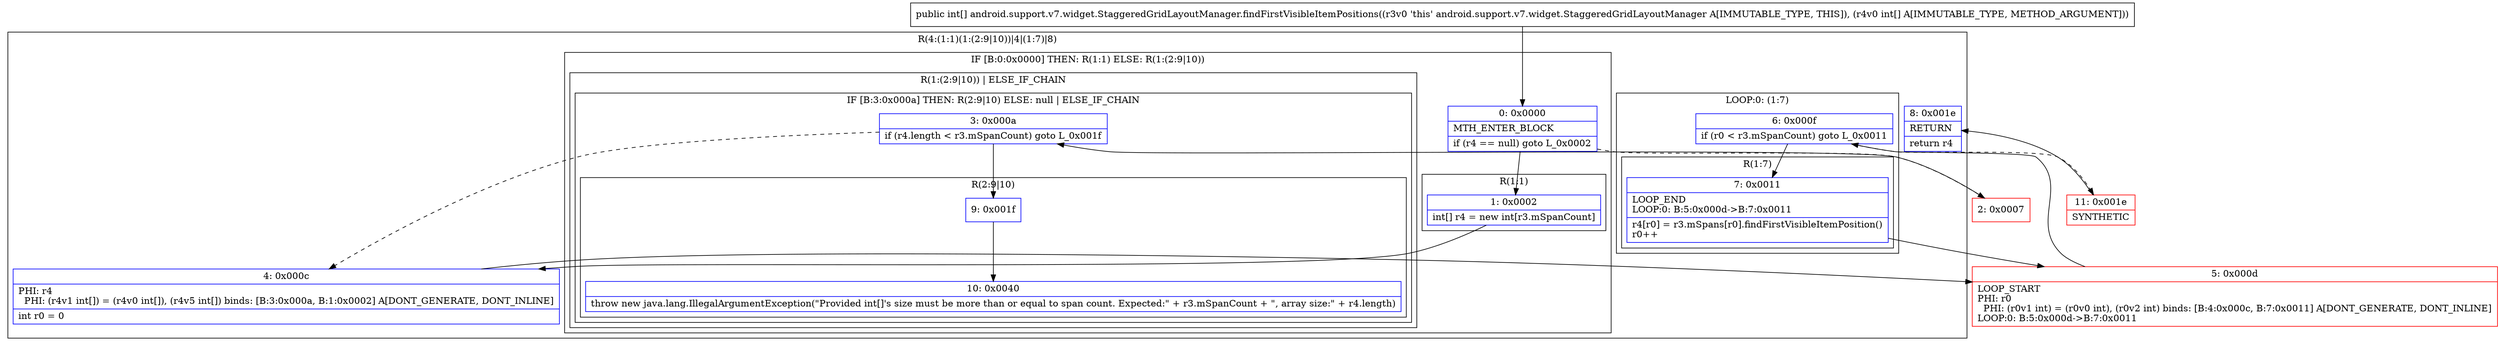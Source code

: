 digraph "CFG forandroid.support.v7.widget.StaggeredGridLayoutManager.findFirstVisibleItemPositions([I)[I" {
subgraph cluster_Region_1069735996 {
label = "R(4:(1:1)(1:(2:9|10))|4|(1:7)|8)";
node [shape=record,color=blue];
subgraph cluster_IfRegion_600494465 {
label = "IF [B:0:0x0000] THEN: R(1:1) ELSE: R(1:(2:9|10))";
node [shape=record,color=blue];
Node_0 [shape=record,label="{0\:\ 0x0000|MTH_ENTER_BLOCK\l|if (r4 == null) goto L_0x0002\l}"];
subgraph cluster_Region_1995420739 {
label = "R(1:1)";
node [shape=record,color=blue];
Node_1 [shape=record,label="{1\:\ 0x0002|int[] r4 = new int[r3.mSpanCount]\l}"];
}
subgraph cluster_Region_1377113434 {
label = "R(1:(2:9|10)) | ELSE_IF_CHAIN\l";
node [shape=record,color=blue];
subgraph cluster_IfRegion_541944358 {
label = "IF [B:3:0x000a] THEN: R(2:9|10) ELSE: null | ELSE_IF_CHAIN\l";
node [shape=record,color=blue];
Node_3 [shape=record,label="{3\:\ 0x000a|if (r4.length \< r3.mSpanCount) goto L_0x001f\l}"];
subgraph cluster_Region_1442767223 {
label = "R(2:9|10)";
node [shape=record,color=blue];
Node_9 [shape=record,label="{9\:\ 0x001f}"];
Node_10 [shape=record,label="{10\:\ 0x0040|throw new java.lang.IllegalArgumentException(\"Provided int[]'s size must be more than or equal to span count. Expected:\" + r3.mSpanCount + \", array size:\" + r4.length)\l}"];
}
}
}
}
Node_4 [shape=record,label="{4\:\ 0x000c|PHI: r4 \l  PHI: (r4v1 int[]) = (r4v0 int[]), (r4v5 int[]) binds: [B:3:0x000a, B:1:0x0002] A[DONT_GENERATE, DONT_INLINE]\l|int r0 = 0\l}"];
subgraph cluster_LoopRegion_1997895753 {
label = "LOOP:0: (1:7)";
node [shape=record,color=blue];
Node_6 [shape=record,label="{6\:\ 0x000f|if (r0 \< r3.mSpanCount) goto L_0x0011\l}"];
subgraph cluster_Region_193665221 {
label = "R(1:7)";
node [shape=record,color=blue];
Node_7 [shape=record,label="{7\:\ 0x0011|LOOP_END\lLOOP:0: B:5:0x000d\-\>B:7:0x0011\l|r4[r0] = r3.mSpans[r0].findFirstVisibleItemPosition()\lr0++\l}"];
}
}
Node_8 [shape=record,label="{8\:\ 0x001e|RETURN\l|return r4\l}"];
}
Node_2 [shape=record,color=red,label="{2\:\ 0x0007}"];
Node_5 [shape=record,color=red,label="{5\:\ 0x000d|LOOP_START\lPHI: r0 \l  PHI: (r0v1 int) = (r0v0 int), (r0v2 int) binds: [B:4:0x000c, B:7:0x0011] A[DONT_GENERATE, DONT_INLINE]\lLOOP:0: B:5:0x000d\-\>B:7:0x0011\l}"];
Node_11 [shape=record,color=red,label="{11\:\ 0x001e|SYNTHETIC\l}"];
MethodNode[shape=record,label="{public int[] android.support.v7.widget.StaggeredGridLayoutManager.findFirstVisibleItemPositions((r3v0 'this' android.support.v7.widget.StaggeredGridLayoutManager A[IMMUTABLE_TYPE, THIS]), (r4v0 int[] A[IMMUTABLE_TYPE, METHOD_ARGUMENT])) }"];
MethodNode -> Node_0;
Node_0 -> Node_1;
Node_0 -> Node_2[style=dashed];
Node_1 -> Node_4;
Node_3 -> Node_4[style=dashed];
Node_3 -> Node_9;
Node_9 -> Node_10;
Node_4 -> Node_5;
Node_6 -> Node_7;
Node_6 -> Node_11[style=dashed];
Node_7 -> Node_5;
Node_2 -> Node_3;
Node_5 -> Node_6;
Node_11 -> Node_8;
}

